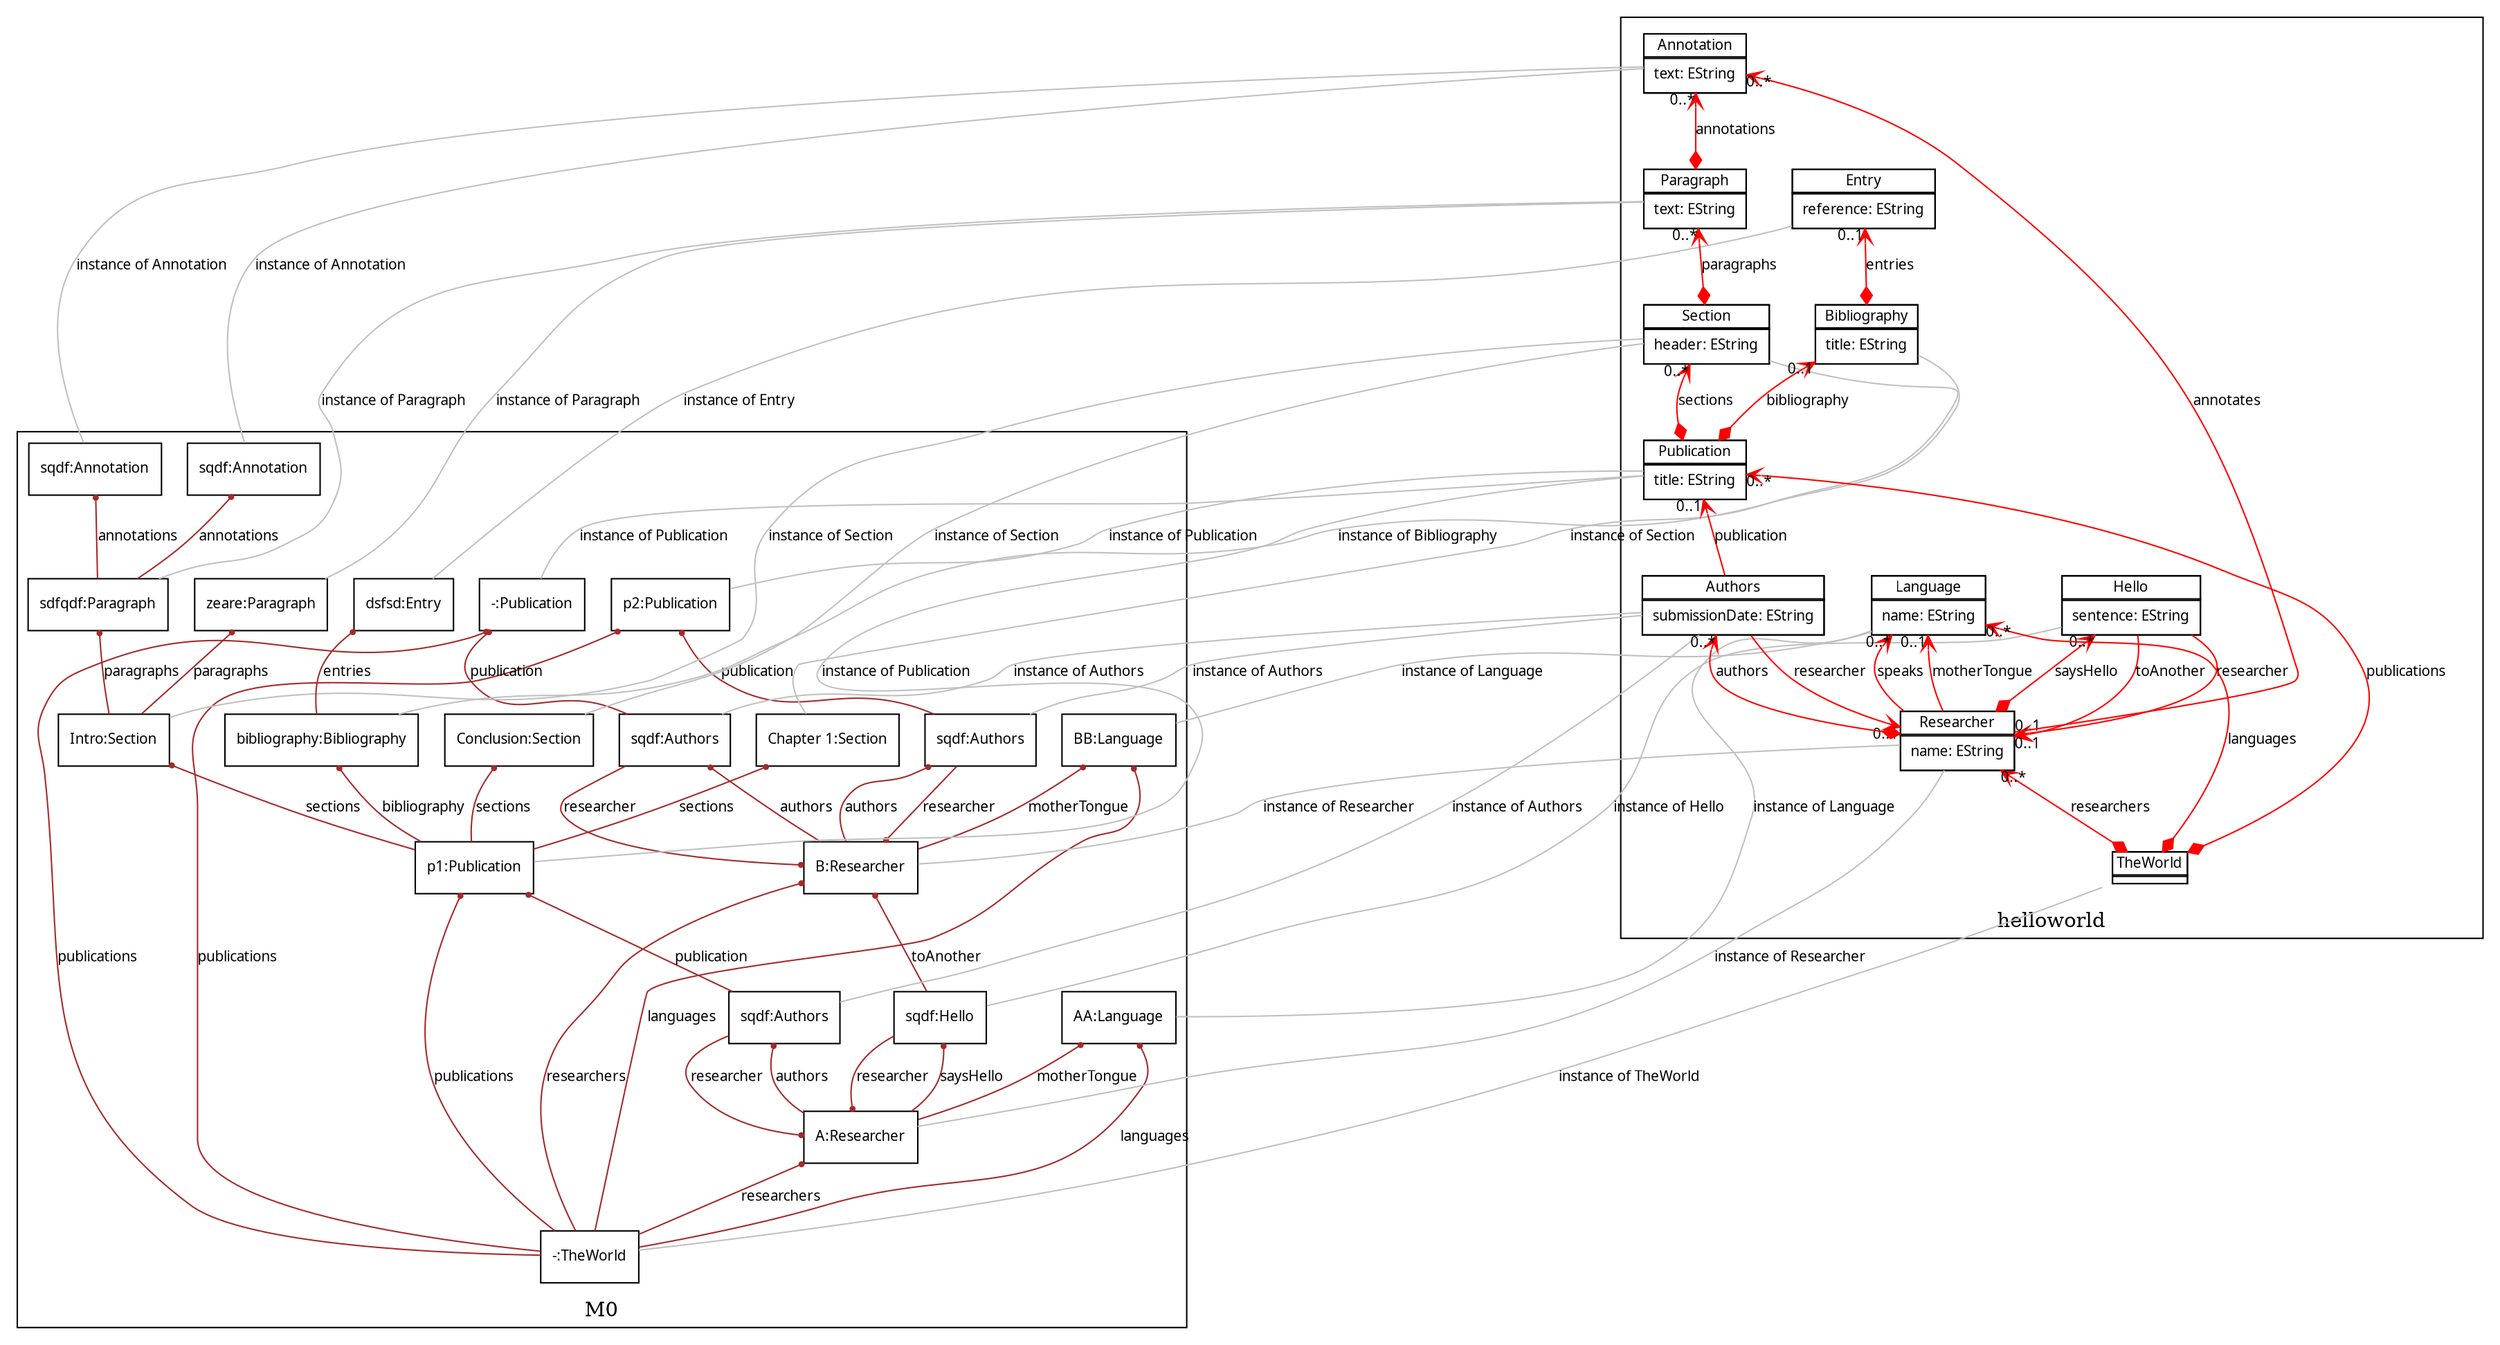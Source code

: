 digraph G { rankdir=BT  overlap = "scale" labelfloat = "true" node [fontname="Verdana", fontsize=10, shape=none] edge [fontname="Verdana", fontsize=10];
subgraph cluster_1 /*start subgraph 3*/{ node [fontname="Verdana",fontsize=10, shape="box" ] label="M0";
id27477316 [  label= "-:TheWorld" ]
id1606812 [  label= "AA:Language" ]
id27939361 [  label= "BB:Language" ]
id16129904 [  label= "A:Researcher" ]
id9051293 [  label= "sqdf:Hello" ]
id22844942 [  label= "B:Researcher" ]
id25135468 [  label= "sqdf:Authors" ]
id1525385 [  label= "p2:Publication" ]
id1573052 [  label= "sqdf:Authors" ]
id30947254 [  label= "-:Publication" ]
id3263019 [  label= "sqdf:Authors" ]
id13627661 [  label= "p1:Publication" ]
id31114577 [  label= "Intro:Section" ]
id30430220 [  label= "zeare:Paragraph" ]
id4065213 [  label= "sdfqdf:Paragraph" ]
id7216623 [  label= "sqdf:Annotation" ]
id24065569 [  label= "sqdf:Annotation" ]
id4902921 [  label= "Conclusion:Section" ]
id27273229 [  label= "Chapter 1:Section" ]
id27631239 [  label= "bibliography:Bibliography" ]
id4896522 [  label= "dsfsd:Entry" ]
}/*end subgraph*/
subgraph cluster_2 /*start subgraph 2*/{ label="ecore";
}/*end subgraph*/
subgraph cluster_14114126 /*start subgraph 1*/{ 
label="helloworld";
id13978943[label=<<TABLE  cellspacing="-1" cellpadding="0" border="0" > <!-- top  --> <TR><TD port="pid13978943"><TABLE bgcolor=".0 .0 1.0" cellspacing="-1" border="1" ><TR><TD>Language</TD></TR>
<TR><TD><TABLE border="0">
<!-- attr 4  --><TR><TD port="pLanguage_name" align="left">name: EString</TD></TR></TABLE></TD></TR>
</TABLE>
</TD></TR></TABLE>>];

id18091254[label=<<TABLE  cellspacing="-1" cellpadding="0" border="0" > <!-- top  --> <TR><TD port="pid18091254"><TABLE bgcolor=".0 .0 1.0" cellspacing="-1" border="1" ><TR><TD>Hello</TD></TR>
<TR><TD><TABLE border="0">
<!-- attr 4  --><TR><TD port="pHello_sentence" align="left">sentence: EString</TD></TR></TABLE></TD></TR>
</TABLE>
</TD></TR></TABLE>>];

id18294794[label=<<TABLE  cellspacing="-1" cellpadding="0" border="0" > <!-- top  --> <TR><TD port="pid18294794"><TABLE bgcolor=".0 .0 1.0" cellspacing="-1" border="1" ><TR><TD>Annotation</TD></TR>
<TR><TD><TABLE border="0">
<!-- attr 4  --><TR><TD port="pAnnotation_text" align="left">text: EString</TD></TR></TABLE></TD></TR>
</TABLE>
</TD></TR></TABLE>>];

id648928[label=<<TABLE  cellspacing="-1" cellpadding="0" border="0" > <!-- top  --> <TR><TD port="pid648928"><TABLE bgcolor=".0 .0 1.0" cellspacing="-1" border="1" ><TR><TD>Paragraph</TD></TR>
<TR><TD><TABLE border="0">
<!-- attr 4  --><TR><TD port="pParagraph_text" align="left">text: EString</TD></TR></TABLE></TD></TR>
</TABLE>
</TD></TR></TABLE>>];

id9073930[label=<<TABLE  cellspacing="-1" cellpadding="0" border="0" > <!-- top  --> <TR><TD port="pid9073930"><TABLE bgcolor=".0 .0 1.0" cellspacing="-1" border="1" ><TR><TD>Section</TD></TR>
<TR><TD><TABLE border="0">
<!-- attr 4  --><TR><TD port="pSection_header" align="left">header: EString</TD></TR></TABLE></TD></TR>
</TABLE>
</TD></TR></TABLE>>];

id6270370[label=<<TABLE  cellspacing="-1" cellpadding="0" border="0" > <!-- top  --> <TR><TD port="pid6270370"><TABLE bgcolor=".0 .0 1.0" cellspacing="-1" border="1" ><TR><TD>Entry</TD></TR>
<TR><TD><TABLE border="0">
<!-- attr 4  --><TR><TD port="pEntry_reference" align="left">reference: EString</TD></TR></TABLE></TD></TR>
</TABLE>
</TD></TR></TABLE>>];

id21342485[label=<<TABLE  cellspacing="-1" cellpadding="0" border="0" > <!-- top  --> <TR><TD port="pid21342485"><TABLE bgcolor=".0 .0 1.0" cellspacing="-1" border="1" ><TR><TD>Bibliography</TD></TR>
<TR><TD><TABLE border="0">
<!-- attr 4  --><TR><TD port="pBibliography_title" align="left">title: EString</TD></TR></TABLE></TD></TR>
</TABLE>
</TD></TR></TABLE>>];

id23001706[label=<<TABLE  cellspacing="-1" cellpadding="0" border="0" > <!-- top  --> <TR><TD port="pid23001706"><TABLE bgcolor=".0 .0 1.0" cellspacing="-1" border="1" ><TR><TD>Publication</TD></TR>
<TR><TD><TABLE border="0">
<!-- attr 4  --><TR><TD port="pPublication_title" align="left">title: EString</TD></TR></TABLE></TD></TR>
</TABLE>
</TD></TR></TABLE>>];

id1356681[label=<<TABLE  cellspacing="-1" cellpadding="0" border="0" > <!-- top  --> <TR><TD port="pid1356681"><TABLE bgcolor=".0 .0 1.0" cellspacing="-1" border="1" ><TR><TD>Authors</TD></TR>
<TR><TD><TABLE border="0">
<!-- attr 4  --><TR><TD port="pAuthors_submissionDate" align="left">submissionDate: EString</TD></TR></TABLE></TD></TR>
</TABLE>
</TD></TR></TABLE>>];

id29516678[label=<<TABLE  cellspacing="-1" cellpadding="0" border="0" > <!-- top  --> <TR><TD port="pid29516678"><TABLE bgcolor=".0 .0 1.0" cellspacing="-1" border="1" ><TR><TD>Researcher</TD></TR>
<TR><TD><TABLE border="0">
<!-- attr 4  --><TR><TD port="pResearcher_name" align="left">name: EString</TD></TR></TABLE></TD></TR>
</TABLE>
</TD></TR></TABLE>>];

id29923710[label=<<TABLE  cellspacing="-1" cellpadding="0" border="0" > <!-- top  --> <TR><TD port="pid29923710"><TABLE bgcolor=".0 .0 1.0" cellspacing="-1" border="1" ><TR><TD>TheWorld</TD></TR>
<TR><TD></TD></TR></TABLE>
</TD></TR></TABLE>>];

}/*end subgraph*/
/*ecoreEdges*/

id29923710:pid29923710 -> id13978943:pid13978943 [color=red,dir=both,arrowtail=diamond,arrowhead=vee,headlabel="0..*",label="languages"];
id18091254:pid18091254 -> id29516678:pid29516678 [color=red,arrowhead=vee,headlabel="0..1",label="toAnother"];
id18091254:pid18091254 -> id29516678:pid29516678 [color=red,arrowhead=vee,headlabel="0..1",label="researcher"];
id29516678:pid29516678 -> id18091254:pid18091254 [color=red,dir=both,arrowtail=diamond,arrowhead=vee,headlabel="0..*",label="saysHello"];
id29516678:pid29516678 -> id13978943:pid13978943 [color=red,arrowhead=vee,headlabel="0..1",label="motherTongue"];
id29516678:pid29516678 -> id13978943:pid13978943 [color=red,arrowhead=vee,headlabel="0..*",label="speaks"];
id648928:pid648928 -> id18294794:pid18294794 [color=red,dir=both,arrowtail=diamond,arrowhead=vee,headlabel="0..*",label="annotations"];
id9073930:pid9073930 -> id648928:pid648928 [color=red,dir=both,arrowtail=diamond,arrowhead=vee,headlabel="0..*",label="paragraphs"];
id23001706:pid23001706 -> id9073930:pid9073930 [color=red,dir=both,arrowtail=diamond,arrowhead=vee,headlabel="0..*",label="sections"];
id21342485:pid21342485 -> id6270370:pid6270370 [color=red,dir=both,arrowtail=diamond,arrowhead=vee,headlabel="0..1",label="entries"];
id23001706:pid23001706 -> id21342485:pid21342485 [color=red,dir=both,arrowtail=diamond,arrowhead=vee,headlabel="0..1",label="bibliography"];
id1356681:pid1356681 -> id23001706:pid23001706 [color=red,arrowhead=vee,headlabel="0..1",label="publication"];
id1356681:pid1356681 -> id29516678:pid29516678 [color=red,arrowhead=vee,headlabel="0..1",label="researcher"];
id29516678:pid29516678 -> id1356681:pid1356681 [color=red,dir=both,arrowtail=diamond,arrowhead=vee,headlabel="0..*",label="authors"];
id29516678:pid29516678 -> id18294794:pid18294794 [color=red,arrowhead=vee,headlabel="0..*",label="annotates"];
id29923710:pid29923710 -> id29516678:pid29516678 [color=red,dir=both,arrowtail=diamond,arrowhead=vee,headlabel="0..*",label="researchers"];
id29923710:pid29923710 -> id23001706:pid23001706 [color=red,dir=both,arrowtail=diamond,arrowhead=vee,headlabel="0..*",label="publications"];
/*m0edges*/

id27477316 -> id1606812 [color=brown,arrowhead=dot,arrowsize=0.4 ,label="languages"];
id27477316 -> id27939361 [color=brown,arrowhead=dot,arrowsize=0.4 ,label="languages"];
id27477316 -> id16129904 [color=brown,arrowhead=dot,arrowsize=0.4 ,label="researchers"];
id16129904 -> id9051293 [color=brown,arrowhead=dot,arrowsize=0.4 ,label="saysHello"];
id9051293 -> id22844942 [color=brown,arrowhead=dot,arrowsize=0.4 ,label="toAnother"];
id22844942 -> id27939361 [color=brown,arrowhead=dot,arrowsize=0.4 ,label="motherTongue"];
id22844942 -> id25135468 [color=brown,arrowhead=dot,arrowsize=0.4 ,label="authors"];
id25135468 -> id1525385 [color=brown,arrowhead=dot,arrowsize=0.4 ,label="publication"];
id25135468 -> id22844942 [color=brown,arrowhead=dot,arrowsize=0.4 ,label="researcher"];
id22844942 -> id1573052 [color=brown,arrowhead=dot,arrowsize=0.4 ,label="authors"];
id1573052 -> id30947254 [color=brown,arrowhead=dot,arrowsize=0.4 ,label="publication"];
id1573052 -> id22844942 [color=brown,arrowhead=dot,arrowsize=0.4 ,label="researcher"];
id9051293 -> id16129904 [color=brown,arrowhead=dot,arrowsize=0.4 ,label="researcher"];
id16129904 -> id1606812 [color=brown,arrowhead=dot,arrowsize=0.4 ,label="motherTongue"];
id16129904 -> id3263019 [color=brown,arrowhead=dot,arrowsize=0.4 ,label="authors"];
id3263019 -> id13627661 [color=brown,arrowhead=dot,arrowsize=0.4 ,label="publication"];
id13627661 -> id31114577 [color=brown,arrowhead=dot,arrowsize=0.4 ,label="sections"];
id31114577 -> id30430220 [color=brown,arrowhead=dot,arrowsize=0.4 ,label="paragraphs"];
id31114577 -> id4065213 [color=brown,arrowhead=dot,arrowsize=0.4 ,label="paragraphs"];
id4065213 -> id7216623 [color=brown,arrowhead=dot,arrowsize=0.4 ,label="annotations"];
id4065213 -> id24065569 [color=brown,arrowhead=dot,arrowsize=0.4 ,label="annotations"];
id13627661 -> id4902921 [color=brown,arrowhead=dot,arrowsize=0.4 ,label="sections"];
id13627661 -> id27273229 [color=brown,arrowhead=dot,arrowsize=0.4 ,label="sections"];
id13627661 -> id27631239 [color=brown,arrowhead=dot,arrowsize=0.4 ,label="bibliography"];
id27631239 -> id4896522 [color=brown,arrowhead=dot,arrowsize=0.4 ,label="entries"];
id3263019 -> id16129904 [color=brown,arrowhead=dot,arrowsize=0.4 ,label="researcher"];
id27477316 -> id22844942 [color=brown,arrowhead=dot,arrowsize=0.4 ,label="researchers"];
id27477316 -> id13627661 [color=brown,arrowhead=dot,arrowsize=0.4 ,label="publications"];
id27477316 -> id1525385 [color=brown,arrowhead=dot,arrowsize=0.4 ,label="publications"];
id27477316 -> id30947254 [color=brown,arrowhead=dot,arrowsize=0.4 ,label="publications"];
/*edges*/

id27631239 -> id21342485:pid21342485  [color=gray,arrowhead=none ,label="instance of Bibliography   "];
id27477316 -> id29923710  [color=gray,arrowhead=none ,label="instance of TheWorld   "];
id4902921 -> id9073930:pid9073930  [color=gray,arrowhead=none ,label="instance of Section   "];
id27939361 -> id13978943:pid13978943  [color=gray,arrowhead=none ,label="instance of Language   "];
id22844942 -> id29516678:pid29516678  [color=gray,arrowhead=none ,label="instance of Researcher   "];
id24065569 -> id18294794:pid18294794  [color=gray,arrowhead=none ,label="instance of Annotation   "];
id1525385 -> id23001706:pid23001706  [color=gray,arrowhead=none ,label="instance of Publication   "];
id1573052 -> id1356681:pid1356681  [color=gray,arrowhead=none ,label="instance of Authors   "];
id7216623 -> id18294794:pid18294794  [color=gray,arrowhead=none ,label="instance of Annotation   "];
id1606812 -> id13978943:pid13978943  [color=gray,arrowhead=none ,label="instance of Language   "];
id27273229 -> id9073930:pid9073930  [color=gray,arrowhead=none ,label="instance of Section   "];
id4065213 -> id648928:pid648928  [color=gray,arrowhead=none ,label="instance of Paragraph   "];
id3263019 -> id1356681:pid1356681  [color=gray,arrowhead=none ,label="instance of Authors   "];
id25135468 -> id1356681:pid1356681  [color=gray,arrowhead=none ,label="instance of Authors   "];
id30430220 -> id648928:pid648928  [color=gray,arrowhead=none ,label="instance of Paragraph   "];
id4896522 -> id6270370:pid6270370  [color=gray,arrowhead=none ,label="instance of Entry   "];
id13627661 -> id23001706:pid23001706  [color=gray,arrowhead=none ,label="instance of Publication   "];
id30947254 -> id23001706:pid23001706  [color=gray,arrowhead=none ,label="instance of Publication   "];
id31114577 -> id9073930:pid9073930  [color=gray,arrowhead=none ,label="instance of Section   "];
id16129904 -> id29516678:pid29516678  [color=gray,arrowhead=none ,label="instance of Researcher   "];
id9051293 -> id18091254:pid18091254  [color=gray,arrowhead=none ,label="instance of Hello   "];
}/*end graph*/
